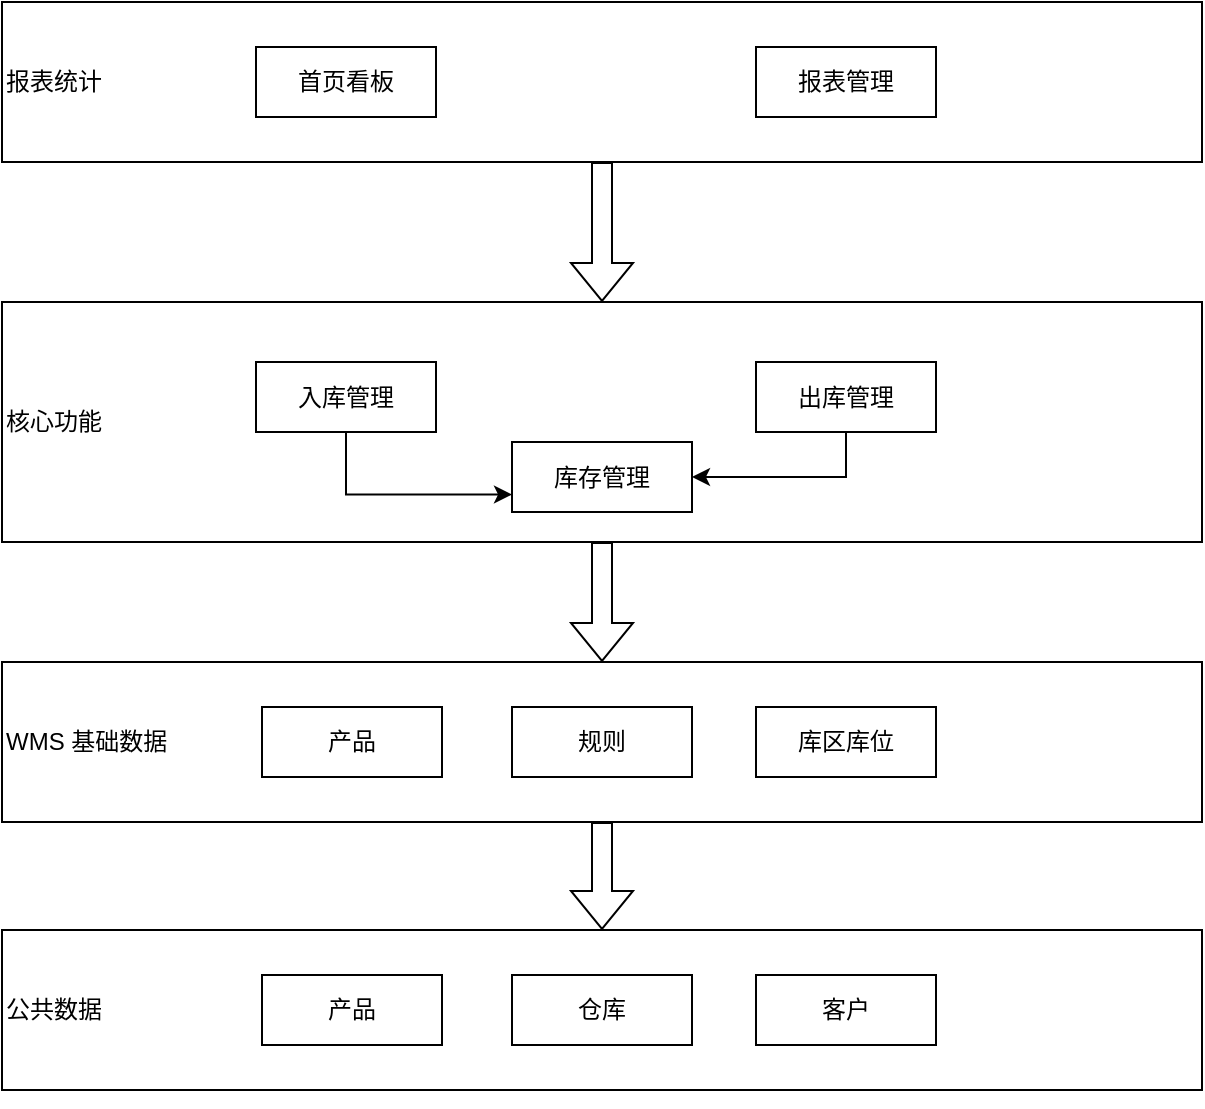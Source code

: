 <mxfile version="12.5.5" type="github" pages="5">
  <diagram id="C5RBs43oDa-KdzZeNtuy" name="main">
    <mxGraphModel dx="1373" dy="773" grid="0" gridSize="10" guides="1" tooltips="1" connect="1" arrows="1" fold="1" page="1" pageScale="1" pageWidth="827" pageHeight="1169" math="0" shadow="0">
      <root>
        <mxCell id="WIyWlLk6GJQsqaUBKTNV-0"/>
        <mxCell id="WIyWlLk6GJQsqaUBKTNV-1" parent="WIyWlLk6GJQsqaUBKTNV-0"/>
        <mxCell id="p2lohj0I56FqNKijgw4W-19" value="" style="group" parent="WIyWlLk6GJQsqaUBKTNV-1" vertex="1" connectable="0">
          <mxGeometry x="113" y="230" width="600" height="120" as="geometry"/>
        </mxCell>
        <mxCell id="p2lohj0I56FqNKijgw4W-8" value="&lt;span style=&quot;white-space: normal&quot;&gt;核心功能&lt;/span&gt;" style="rounded=0;whiteSpace=wrap;html=1;align=left;" parent="p2lohj0I56FqNKijgw4W-19" vertex="1">
          <mxGeometry width="600" height="120" as="geometry"/>
        </mxCell>
        <mxCell id="IpZOTP64NA2XFBKvStlP-2" style="edgeStyle=orthogonalEdgeStyle;rounded=0;orthogonalLoop=1;jettySize=auto;html=1;exitX=0.5;exitY=1;exitDx=0;exitDy=0;entryX=0;entryY=0.75;entryDx=0;entryDy=0;" parent="p2lohj0I56FqNKijgw4W-19" source="p2lohj0I56FqNKijgw4W-9" target="p2lohj0I56FqNKijgw4W-11" edge="1">
          <mxGeometry relative="1" as="geometry"/>
        </mxCell>
        <mxCell id="p2lohj0I56FqNKijgw4W-9" value="入库管理" style="rounded=0;whiteSpace=wrap;html=1;" parent="p2lohj0I56FqNKijgw4W-19" vertex="1">
          <mxGeometry x="127" y="30" width="90" height="35" as="geometry"/>
        </mxCell>
        <mxCell id="GnM0qBkE5uQE6rj0o33e-3" style="edgeStyle=orthogonalEdgeStyle;rounded=0;orthogonalLoop=1;jettySize=auto;html=1;exitX=0.5;exitY=1;exitDx=0;exitDy=0;entryX=1;entryY=0.5;entryDx=0;entryDy=0;" parent="p2lohj0I56FqNKijgw4W-19" source="p2lohj0I56FqNKijgw4W-10" target="p2lohj0I56FqNKijgw4W-11" edge="1">
          <mxGeometry relative="1" as="geometry"/>
        </mxCell>
        <mxCell id="p2lohj0I56FqNKijgw4W-10" value="出库管理" style="rounded=0;whiteSpace=wrap;html=1;" parent="p2lohj0I56FqNKijgw4W-19" vertex="1">
          <mxGeometry x="377" y="30" width="90" height="35" as="geometry"/>
        </mxCell>
        <mxCell id="p2lohj0I56FqNKijgw4W-11" value="库存管理" style="rounded=0;whiteSpace=wrap;html=1;" parent="p2lohj0I56FqNKijgw4W-19" vertex="1">
          <mxGeometry x="255" y="70" width="90" height="35" as="geometry"/>
        </mxCell>
        <mxCell id="wDsB2jIVfjci3oLpeVPu-2" value="" style="group" parent="WIyWlLk6GJQsqaUBKTNV-1" vertex="1" connectable="0">
          <mxGeometry x="113" y="410" width="600" height="80" as="geometry"/>
        </mxCell>
        <mxCell id="p2lohj0I56FqNKijgw4W-1" value="WMS 基础数据" style="rounded=0;whiteSpace=wrap;html=1;align=left;" parent="wDsB2jIVfjci3oLpeVPu-2" vertex="1">
          <mxGeometry width="600" height="80" as="geometry"/>
        </mxCell>
        <mxCell id="p2lohj0I56FqNKijgw4W-2" value="产品" style="rounded=0;whiteSpace=wrap;html=1;" parent="wDsB2jIVfjci3oLpeVPu-2" vertex="1">
          <mxGeometry x="130" y="22.5" width="90" height="35" as="geometry"/>
        </mxCell>
        <mxCell id="p2lohj0I56FqNKijgw4W-5" value="库区库位" style="rounded=0;whiteSpace=wrap;html=1;" parent="wDsB2jIVfjci3oLpeVPu-2" vertex="1">
          <mxGeometry x="377" y="22.5" width="90" height="35" as="geometry"/>
        </mxCell>
        <mxCell id="p2lohj0I56FqNKijgw4W-6" value="规则" style="rounded=0;whiteSpace=wrap;html=1;" parent="wDsB2jIVfjci3oLpeVPu-2" vertex="1">
          <mxGeometry x="255" y="22.5" width="90" height="35" as="geometry"/>
        </mxCell>
        <mxCell id="p2lohj0I56FqNKijgw4W-4" style="edgeStyle=orthogonalEdgeStyle;rounded=0;orthogonalLoop=1;jettySize=auto;html=1;exitX=0.5;exitY=1;exitDx=0;exitDy=0;" parent="wDsB2jIVfjci3oLpeVPu-2" source="p2lohj0I56FqNKijgw4W-1" target="p2lohj0I56FqNKijgw4W-1" edge="1">
          <mxGeometry relative="1" as="geometry"/>
        </mxCell>
        <mxCell id="wDsB2jIVfjci3oLpeVPu-3" value="" style="group;align=left;" parent="WIyWlLk6GJQsqaUBKTNV-1" vertex="1" connectable="0">
          <mxGeometry x="113" y="80" width="600" height="80" as="geometry"/>
        </mxCell>
        <mxCell id="p2lohj0I56FqNKijgw4W-12" value="报表统计" style="rounded=0;whiteSpace=wrap;html=1;align=left;" parent="wDsB2jIVfjci3oLpeVPu-3" vertex="1">
          <mxGeometry width="600" height="80" as="geometry"/>
        </mxCell>
        <mxCell id="p2lohj0I56FqNKijgw4W-15" value="首页看板" style="rounded=0;whiteSpace=wrap;html=1;" parent="wDsB2jIVfjci3oLpeVPu-3" vertex="1">
          <mxGeometry x="127" y="22.5" width="90" height="35" as="geometry"/>
        </mxCell>
        <mxCell id="p2lohj0I56FqNKijgw4W-17" value="报表管理" style="rounded=0;whiteSpace=wrap;html=1;" parent="wDsB2jIVfjci3oLpeVPu-3" vertex="1">
          <mxGeometry x="377" y="22.5" width="90" height="35" as="geometry"/>
        </mxCell>
        <mxCell id="IpZOTP64NA2XFBKvStlP-7" value="" style="group" parent="WIyWlLk6GJQsqaUBKTNV-1" vertex="1" connectable="0">
          <mxGeometry x="113" y="544" width="600" height="80" as="geometry"/>
        </mxCell>
        <mxCell id="IpZOTP64NA2XFBKvStlP-8" value="公共数据" style="rounded=0;whiteSpace=wrap;html=1;align=left;" parent="IpZOTP64NA2XFBKvStlP-7" vertex="1">
          <mxGeometry width="600" height="80" as="geometry"/>
        </mxCell>
        <mxCell id="IpZOTP64NA2XFBKvStlP-9" value="产品" style="rounded=0;whiteSpace=wrap;html=1;" parent="IpZOTP64NA2XFBKvStlP-7" vertex="1">
          <mxGeometry x="130" y="22.5" width="90" height="35" as="geometry"/>
        </mxCell>
        <mxCell id="IpZOTP64NA2XFBKvStlP-10" value="客户" style="rounded=0;whiteSpace=wrap;html=1;" parent="IpZOTP64NA2XFBKvStlP-7" vertex="1">
          <mxGeometry x="377" y="22.5" width="90" height="35" as="geometry"/>
        </mxCell>
        <mxCell id="IpZOTP64NA2XFBKvStlP-11" value="仓库" style="rounded=0;whiteSpace=wrap;html=1;" parent="IpZOTP64NA2XFBKvStlP-7" vertex="1">
          <mxGeometry x="255" y="22.5" width="90" height="35" as="geometry"/>
        </mxCell>
        <mxCell id="IpZOTP64NA2XFBKvStlP-12" style="edgeStyle=orthogonalEdgeStyle;rounded=0;orthogonalLoop=1;jettySize=auto;html=1;exitX=0.5;exitY=1;exitDx=0;exitDy=0;" parent="IpZOTP64NA2XFBKvStlP-7" source="IpZOTP64NA2XFBKvStlP-8" target="IpZOTP64NA2XFBKvStlP-8" edge="1">
          <mxGeometry relative="1" as="geometry"/>
        </mxCell>
        <mxCell id="GnM0qBkE5uQE6rj0o33e-0" style="edgeStyle=orthogonalEdgeStyle;shape=flexArrow;rounded=0;orthogonalLoop=1;jettySize=auto;html=1;exitX=0.5;exitY=1;exitDx=0;exitDy=0;entryX=0.5;entryY=0;entryDx=0;entryDy=0;" parent="WIyWlLk6GJQsqaUBKTNV-1" source="p2lohj0I56FqNKijgw4W-12" target="p2lohj0I56FqNKijgw4W-8" edge="1">
          <mxGeometry relative="1" as="geometry"/>
        </mxCell>
        <mxCell id="GnM0qBkE5uQE6rj0o33e-1" style="edgeStyle=orthogonalEdgeStyle;shape=flexArrow;rounded=0;orthogonalLoop=1;jettySize=auto;html=1;exitX=0.5;exitY=1;exitDx=0;exitDy=0;" parent="WIyWlLk6GJQsqaUBKTNV-1" source="p2lohj0I56FqNKijgw4W-8" target="p2lohj0I56FqNKijgw4W-1" edge="1">
          <mxGeometry relative="1" as="geometry"/>
        </mxCell>
        <mxCell id="GnM0qBkE5uQE6rj0o33e-2" style="edgeStyle=orthogonalEdgeStyle;shape=flexArrow;rounded=0;orthogonalLoop=1;jettySize=auto;html=1;exitX=0.5;exitY=1;exitDx=0;exitDy=0;entryX=0.5;entryY=0;entryDx=0;entryDy=0;" parent="WIyWlLk6GJQsqaUBKTNV-1" source="p2lohj0I56FqNKijgw4W-1" target="IpZOTP64NA2XFBKvStlP-8" edge="1">
          <mxGeometry relative="1" as="geometry"/>
        </mxCell>
      </root>
    </mxGraphModel>
  </diagram>
  <diagram id="_dmEQ2CWXWXBdNcIhgWX" name="库内管理">
    <mxGraphModel dx="1373" dy="807" grid="1" gridSize="10" guides="1" tooltips="1" connect="1" arrows="1" fold="1" page="1" pageScale="1" pageWidth="827" pageHeight="1169" math="0" shadow="0">
      <root>
        <mxCell id="AeVPsp2suv4CSkwsUDi--0"/>
        <mxCell id="AeVPsp2suv4CSkwsUDi--1" parent="AeVPsp2suv4CSkwsUDi--0"/>
        <mxCell id="XXgWKt4nKnaz3Ek82noA-0" style="edgeStyle=orthogonalEdgeStyle;rounded=0;orthogonalLoop=1;jettySize=auto;html=1;entryX=1;entryY=0.5;entryDx=0;entryDy=0;" parent="AeVPsp2suv4CSkwsUDi--1" source="c_K6qTn9qbhVAkiae-gx-0" target="c_K6qTn9qbhVAkiae-gx-3" edge="1">
          <mxGeometry relative="1" as="geometry"/>
        </mxCell>
        <mxCell id="XXgWKt4nKnaz3Ek82noA-1" value="收货时创建" style="text;html=1;align=center;verticalAlign=middle;resizable=0;points=[];labelBackgroundColor=#ffffff;" parent="XXgWKt4nKnaz3Ek82noA-0" vertex="1" connectable="0">
          <mxGeometry x="0.327" y="-1" relative="1" as="geometry">
            <mxPoint x="23" y="1" as="offset"/>
          </mxGeometry>
        </mxCell>
        <mxCell id="c_K6qTn9qbhVAkiae-gx-0" value="库存" style="rounded=0;whiteSpace=wrap;html=1;" parent="AeVPsp2suv4CSkwsUDi--1" vertex="1">
          <mxGeometry x="280" y="160" width="80" height="40" as="geometry"/>
        </mxCell>
        <mxCell id="c_K6qTn9qbhVAkiae-gx-6" value="盘点任务" style="edgeStyle=orthogonalEdgeStyle;rounded=0;orthogonalLoop=1;jettySize=auto;html=1;entryX=1;entryY=0.5;entryDx=0;entryDy=0;" parent="AeVPsp2suv4CSkwsUDi--1" source="c_K6qTn9qbhVAkiae-gx-1" target="c_K6qTn9qbhVAkiae-gx-0" edge="1">
          <mxGeometry relative="1" as="geometry"/>
        </mxCell>
        <mxCell id="c_K6qTn9qbhVAkiae-gx-1" value="盘点任务" style="rounded=0;whiteSpace=wrap;html=1;" parent="AeVPsp2suv4CSkwsUDi--1" vertex="1">
          <mxGeometry x="480" y="160" width="80" height="40" as="geometry"/>
        </mxCell>
        <mxCell id="c_K6qTn9qbhVAkiae-gx-3" value="入库" style="shape=process;whiteSpace=wrap;html=1;backgroundOutline=1;" parent="AeVPsp2suv4CSkwsUDi--1" vertex="1">
          <mxGeometry x="70" y="160" width="100" height="40" as="geometry"/>
        </mxCell>
        <mxCell id="c_K6qTn9qbhVAkiae-gx-8" style="edgeStyle=orthogonalEdgeStyle;rounded=0;orthogonalLoop=1;jettySize=auto;html=1;exitX=0;exitY=0.5;exitDx=0;exitDy=0;" parent="AeVPsp2suv4CSkwsUDi--1" source="c_K6qTn9qbhVAkiae-gx-7" target="c_K6qTn9qbhVAkiae-gx-0" edge="1">
          <mxGeometry relative="1" as="geometry"/>
        </mxCell>
        <mxCell id="c_K6qTn9qbhVAkiae-gx-7" value="库存调整单" style="rounded=0;whiteSpace=wrap;html=1;" parent="AeVPsp2suv4CSkwsUDi--1" vertex="1">
          <mxGeometry x="360" y="280" width="80" height="40" as="geometry"/>
        </mxCell>
      </root>
    </mxGraphModel>
  </diagram>
  <diagram id="MH7IzZj1xmB_xitSccpe" name="仓库">
    <mxGraphModel dx="1373" dy="807" grid="0" gridSize="10" guides="0" tooltips="0" connect="1" arrows="1" fold="1" page="1" pageScale="1" pageWidth="827" pageHeight="1169" math="0" shadow="0">
      <root>
        <mxCell id="59QUtNQ4SOPwAGU53SB5-0"/>
        <mxCell id="59QUtNQ4SOPwAGU53SB5-1" parent="59QUtNQ4SOPwAGU53SB5-0"/>
        <mxCell id="dOhIRANZ3TUlPWaGsXK6-0" value="" style="group" parent="59QUtNQ4SOPwAGU53SB5-1" vertex="1" connectable="0">
          <mxGeometry x="120" y="80" width="560" height="380" as="geometry"/>
        </mxCell>
        <mxCell id="59QUtNQ4SOPwAGU53SB5-2" value="" style="whiteSpace=wrap;html=1;aspect=fixed;" parent="dOhIRANZ3TUlPWaGsXK6-0" vertex="1">
          <mxGeometry x="80" width="380" height="380" as="geometry"/>
        </mxCell>
        <mxCell id="59QUtNQ4SOPwAGU53SB5-3" value="收货库位" style="rounded=0;whiteSpace=wrap;html=1;" parent="dOhIRANZ3TUlPWaGsXK6-0" vertex="1">
          <mxGeometry x="80" y="40" width="80" height="40" as="geometry"/>
        </mxCell>
        <mxCell id="59QUtNQ4SOPwAGU53SB5-10" style="edgeStyle=orthogonalEdgeStyle;rounded=0;orthogonalLoop=1;jettySize=auto;html=1;exitX=0;exitY=0.5;exitDx=0;exitDy=0;" parent="dOhIRANZ3TUlPWaGsXK6-0" source="59QUtNQ4SOPwAGU53SB5-4" edge="1">
          <mxGeometry relative="1" as="geometry">
            <mxPoint x="10" y="300" as="targetPoint"/>
          </mxGeometry>
        </mxCell>
        <mxCell id="59QUtNQ4SOPwAGU53SB5-14" value="出库" style="text;html=1;align=center;verticalAlign=middle;resizable=0;points=[];labelBackgroundColor=#ffffff;" parent="59QUtNQ4SOPwAGU53SB5-10" vertex="1" connectable="0">
          <mxGeometry x="-0.086" relative="1" as="geometry">
            <mxPoint as="offset"/>
          </mxGeometry>
        </mxCell>
        <mxCell id="59QUtNQ4SOPwAGU53SB5-4" value="出库库位" style="rounded=0;whiteSpace=wrap;html=1;" parent="dOhIRANZ3TUlPWaGsXK6-0" vertex="1">
          <mxGeometry x="80" y="280" width="80" height="40" as="geometry"/>
        </mxCell>
        <mxCell id="59QUtNQ4SOPwAGU53SB5-9" style="edgeStyle=orthogonalEdgeStyle;rounded=0;orthogonalLoop=1;jettySize=auto;html=1;exitX=0.5;exitY=1;exitDx=0;exitDy=0;entryX=0.5;entryY=0;entryDx=0;entryDy=0;" parent="dOhIRANZ3TUlPWaGsXK6-0" source="59QUtNQ4SOPwAGU53SB5-5" target="59QUtNQ4SOPwAGU53SB5-4" edge="1">
          <mxGeometry relative="1" as="geometry"/>
        </mxCell>
        <mxCell id="59QUtNQ4SOPwAGU53SB5-5" value="拣货库位" style="rounded=0;whiteSpace=wrap;html=1;" parent="dOhIRANZ3TUlPWaGsXK6-0" vertex="1">
          <mxGeometry x="80" y="210" width="80" height="40" as="geometry"/>
        </mxCell>
        <mxCell id="59QUtNQ4SOPwAGU53SB5-8" style="edgeStyle=orthogonalEdgeStyle;rounded=0;orthogonalLoop=1;jettySize=auto;html=1;exitX=0;exitY=0.5;exitDx=0;exitDy=0;entryX=0.5;entryY=0;entryDx=0;entryDy=0;" parent="dOhIRANZ3TUlPWaGsXK6-0" source="59QUtNQ4SOPwAGU53SB5-6" target="59QUtNQ4SOPwAGU53SB5-5" edge="1">
          <mxGeometry relative="1" as="geometry"/>
        </mxCell>
        <mxCell id="59QUtNQ4SOPwAGU53SB5-6" value="储货库位" style="rounded=0;whiteSpace=wrap;html=1;" parent="dOhIRANZ3TUlPWaGsXK6-0" vertex="1">
          <mxGeometry x="200" width="360" height="380" as="geometry"/>
        </mxCell>
        <mxCell id="59QUtNQ4SOPwAGU53SB5-7" style="edgeStyle=orthogonalEdgeStyle;rounded=0;orthogonalLoop=1;jettySize=auto;html=1;exitX=1;exitY=0.5;exitDx=0;exitDy=0;entryX=0;entryY=0.158;entryDx=0;entryDy=0;entryPerimeter=0;" parent="dOhIRANZ3TUlPWaGsXK6-0" source="59QUtNQ4SOPwAGU53SB5-3" target="59QUtNQ4SOPwAGU53SB5-6" edge="1">
          <mxGeometry relative="1" as="geometry"/>
        </mxCell>
        <mxCell id="59QUtNQ4SOPwAGU53SB5-12" style="edgeStyle=orthogonalEdgeStyle;rounded=0;orthogonalLoop=1;jettySize=auto;html=1;exitX=1;exitY=0.5;exitDx=0;exitDy=0;entryX=0;entryY=0.5;entryDx=0;entryDy=0;" parent="dOhIRANZ3TUlPWaGsXK6-0" target="59QUtNQ4SOPwAGU53SB5-3" edge="1">
          <mxGeometry relative="1" as="geometry">
            <mxPoint y="60" as="sourcePoint"/>
          </mxGeometry>
        </mxCell>
        <mxCell id="59QUtNQ4SOPwAGU53SB5-13" value="入库" style="text;html=1;align=center;verticalAlign=middle;resizable=0;points=[];labelBackgroundColor=#ffffff;" parent="59QUtNQ4SOPwAGU53SB5-12" vertex="1" connectable="0">
          <mxGeometry x="-0.025" y="4" relative="1" as="geometry">
            <mxPoint as="offset"/>
          </mxGeometry>
        </mxCell>
      </root>
    </mxGraphModel>
  </diagram>
  <diagram id="FK1v9UKUuv4saiX9IkXu" name="出库单状态">
    <mxGraphModel dx="1373" dy="807" grid="1" gridSize="10" guides="1" tooltips="1" connect="1" arrows="1" fold="1" page="1" pageScale="1" pageWidth="827" pageHeight="1169" math="0" shadow="0">
      <root>
        <mxCell id="r475LIMoSVZU1Vdwge1M-0"/>
        <mxCell id="r475LIMoSVZU1Vdwge1M-1" parent="r475LIMoSVZU1Vdwge1M-0"/>
        <mxCell id="r475LIMoSVZU1Vdwge1M-31" value="创建波次" style="edgeStyle=orthogonalEdgeStyle;rounded=0;orthogonalLoop=1;jettySize=auto;html=1;exitX=1;exitY=0.5;exitDx=0;exitDy=0;entryX=0;entryY=0.5;entryDx=0;entryDy=0;" parent="r475LIMoSVZU1Vdwge1M-1" source="r475LIMoSVZU1Vdwge1M-25" target="r475LIMoSVZU1Vdwge1M-26" edge="1">
          <mxGeometry relative="1" as="geometry"/>
        </mxCell>
        <mxCell id="r475LIMoSVZU1Vdwge1M-25" value="已创建" style="ellipse;whiteSpace=wrap;html=1;" parent="r475LIMoSVZU1Vdwge1M-1" vertex="1">
          <mxGeometry x="140" y="40" width="100" height="50" as="geometry"/>
        </mxCell>
        <mxCell id="r475LIMoSVZU1Vdwge1M-32" value="完成补货" style="edgeStyle=orthogonalEdgeStyle;rounded=0;orthogonalLoop=1;jettySize=auto;html=1;exitX=1;exitY=0.5;exitDx=0;exitDy=0;" parent="r475LIMoSVZU1Vdwge1M-1" source="r475LIMoSVZU1Vdwge1M-26" target="r475LIMoSVZU1Vdwge1M-27" edge="1">
          <mxGeometry relative="1" as="geometry"/>
        </mxCell>
        <mxCell id="r475LIMoSVZU1Vdwge1M-26" value="待补货" style="ellipse;whiteSpace=wrap;html=1;" parent="r475LIMoSVZU1Vdwge1M-1" vertex="1">
          <mxGeometry x="350" y="40" width="100" height="50" as="geometry"/>
        </mxCell>
        <mxCell id="r475LIMoSVZU1Vdwge1M-33" value="完成拣货" style="edgeStyle=orthogonalEdgeStyle;rounded=0;orthogonalLoop=1;jettySize=auto;html=1;exitX=0.5;exitY=1;exitDx=0;exitDy=0;entryX=0.5;entryY=0;entryDx=0;entryDy=0;" parent="r475LIMoSVZU1Vdwge1M-1" source="r475LIMoSVZU1Vdwge1M-27" target="r475LIMoSVZU1Vdwge1M-28" edge="1">
          <mxGeometry relative="1" as="geometry"/>
        </mxCell>
        <mxCell id="r475LIMoSVZU1Vdwge1M-27" value="待拣货" style="ellipse;whiteSpace=wrap;html=1;" parent="r475LIMoSVZU1Vdwge1M-1" vertex="1">
          <mxGeometry x="540" y="40" width="100" height="50" as="geometry"/>
        </mxCell>
        <mxCell id="r475LIMoSVZU1Vdwge1M-34" style="edgeStyle=orthogonalEdgeStyle;rounded=0;orthogonalLoop=1;jettySize=auto;html=1;exitX=0;exitY=0.5;exitDx=0;exitDy=0;" parent="r475LIMoSVZU1Vdwge1M-1" source="r475LIMoSVZU1Vdwge1M-28" target="r475LIMoSVZU1Vdwge1M-29" edge="1">
          <mxGeometry relative="1" as="geometry"/>
        </mxCell>
        <mxCell id="r475LIMoSVZU1Vdwge1M-36" value="提交复核" style="text;html=1;align=center;verticalAlign=middle;resizable=0;points=[];labelBackgroundColor=#ffffff;" parent="r475LIMoSVZU1Vdwge1M-34" vertex="1" connectable="0">
          <mxGeometry x="-0.156" y="-4" relative="1" as="geometry">
            <mxPoint as="offset"/>
          </mxGeometry>
        </mxCell>
        <mxCell id="r475LIMoSVZU1Vdwge1M-28" value="待复核" style="ellipse;whiteSpace=wrap;html=1;" parent="r475LIMoSVZU1Vdwge1M-1" vertex="1">
          <mxGeometry x="540" y="150" width="100" height="50" as="geometry"/>
        </mxCell>
        <mxCell id="r475LIMoSVZU1Vdwge1M-35" style="edgeStyle=orthogonalEdgeStyle;rounded=0;orthogonalLoop=1;jettySize=auto;html=1;exitX=0;exitY=0.5;exitDx=0;exitDy=0;entryX=1;entryY=0.5;entryDx=0;entryDy=0;" parent="r475LIMoSVZU1Vdwge1M-1" source="r475LIMoSVZU1Vdwge1M-29" target="r475LIMoSVZU1Vdwge1M-30" edge="1">
          <mxGeometry relative="1" as="geometry"/>
        </mxCell>
        <mxCell id="r475LIMoSVZU1Vdwge1M-40" value="提交出库" style="text;html=1;align=center;verticalAlign=middle;resizable=0;points=[];labelBackgroundColor=#ffffff;" parent="r475LIMoSVZU1Vdwge1M-35" vertex="1" connectable="0">
          <mxGeometry x="-0.073" y="-1" relative="1" as="geometry">
            <mxPoint as="offset"/>
          </mxGeometry>
        </mxCell>
        <mxCell id="r475LIMoSVZU1Vdwge1M-29" value="待出库" style="ellipse;whiteSpace=wrap;html=1;" parent="r475LIMoSVZU1Vdwge1M-1" vertex="1">
          <mxGeometry x="350" y="150" width="100" height="50" as="geometry"/>
        </mxCell>
        <mxCell id="r475LIMoSVZU1Vdwge1M-30" value="已出库" style="ellipse;whiteSpace=wrap;html=1;" parent="r475LIMoSVZU1Vdwge1M-1" vertex="1">
          <mxGeometry x="140" y="150" width="100" height="50" as="geometry"/>
        </mxCell>
      </root>
    </mxGraphModel>
  </diagram>
  <diagram id="FiDjSoAUOeOKGRWMWeUv" name="第 5 页">
    <mxGraphModel dx="1373" dy="773" grid="1" gridSize="10" guides="1" tooltips="1" connect="1" arrows="1" fold="1" page="1" pageScale="1" pageWidth="827" pageHeight="1169" math="0" shadow="0">
      <root>
        <mxCell id="VM5-nRnONVAdlqI0jS42-0"/>
        <mxCell id="VM5-nRnONVAdlqI0jS42-1" parent="VM5-nRnONVAdlqI0jS42-0"/>
        <mxCell id="VM5-nRnONVAdlqI0jS42-9" style="edgeStyle=orthogonalEdgeStyle;rounded=0;orthogonalLoop=1;jettySize=auto;html=1;exitX=0.75;exitY=1;exitDx=0;exitDy=0;" edge="1" parent="VM5-nRnONVAdlqI0jS42-1" source="VM5-nRnONVAdlqI0jS42-2" target="VM5-nRnONVAdlqI0jS42-5">
          <mxGeometry relative="1" as="geometry"/>
        </mxCell>
        <mxCell id="VM5-nRnONVAdlqI0jS42-12" style="edgeStyle=orthogonalEdgeStyle;rounded=0;orthogonalLoop=1;jettySize=auto;html=1;exitX=0.25;exitY=1;exitDx=0;exitDy=0;entryX=0.75;entryY=0;entryDx=0;entryDy=0;" edge="1" parent="VM5-nRnONVAdlqI0jS42-1" source="VM5-nRnONVAdlqI0jS42-2" target="VM5-nRnONVAdlqI0jS42-4">
          <mxGeometry relative="1" as="geometry"/>
        </mxCell>
        <mxCell id="VM5-nRnONVAdlqI0jS42-2" value="OMS" style="rounded=1;whiteSpace=wrap;html=1;" vertex="1" parent="VM5-nRnONVAdlqI0jS42-1">
          <mxGeometry x="320" y="30" width="320" height="60" as="geometry"/>
        </mxCell>
        <mxCell id="VM5-nRnONVAdlqI0jS42-10" style="edgeStyle=orthogonalEdgeStyle;rounded=0;orthogonalLoop=1;jettySize=auto;html=1;exitX=0.75;exitY=0;exitDx=0;exitDy=0;entryX=0.25;entryY=1;entryDx=0;entryDy=0;" edge="1" parent="VM5-nRnONVAdlqI0jS42-1" source="VM5-nRnONVAdlqI0jS42-4" target="VM5-nRnONVAdlqI0jS42-2">
          <mxGeometry relative="1" as="geometry"/>
        </mxCell>
        <mxCell id="VM5-nRnONVAdlqI0jS42-14" style="edgeStyle=orthogonalEdgeStyle;rounded=0;orthogonalLoop=1;jettySize=auto;html=1;exitX=1;exitY=0.5;exitDx=0;exitDy=0;entryX=0;entryY=0.5;entryDx=0;entryDy=0;" edge="1" parent="VM5-nRnONVAdlqI0jS42-1" source="VM5-nRnONVAdlqI0jS42-4" target="VM5-nRnONVAdlqI0jS42-5">
          <mxGeometry relative="1" as="geometry"/>
        </mxCell>
        <mxCell id="VM5-nRnONVAdlqI0jS42-18" style="edgeStyle=orthogonalEdgeStyle;rounded=0;orthogonalLoop=1;jettySize=auto;html=1;exitX=0.5;exitY=1;exitDx=0;exitDy=0;entryX=0.25;entryY=0;entryDx=0;entryDy=0;" edge="1" parent="VM5-nRnONVAdlqI0jS42-1" source="VM5-nRnONVAdlqI0jS42-4" target="VM5-nRnONVAdlqI0jS42-15">
          <mxGeometry relative="1" as="geometry"/>
        </mxCell>
        <mxCell id="VM5-nRnONVAdlqI0jS42-4" value="Flow" style="rounded=1;whiteSpace=wrap;html=1;" vertex="1" parent="VM5-nRnONVAdlqI0jS42-1">
          <mxGeometry x="310" y="200" width="120" height="60" as="geometry"/>
        </mxCell>
        <mxCell id="VM5-nRnONVAdlqI0jS42-17" style="edgeStyle=orthogonalEdgeStyle;rounded=0;orthogonalLoop=1;jettySize=auto;html=1;exitX=0.5;exitY=1;exitDx=0;exitDy=0;entryX=0.75;entryY=0;entryDx=0;entryDy=0;" edge="1" parent="VM5-nRnONVAdlqI0jS42-1" source="VM5-nRnONVAdlqI0jS42-5" target="VM5-nRnONVAdlqI0jS42-15">
          <mxGeometry relative="1" as="geometry"/>
        </mxCell>
        <mxCell id="VM5-nRnONVAdlqI0jS42-5" value="Stock" style="rounded=1;whiteSpace=wrap;html=1;" vertex="1" parent="VM5-nRnONVAdlqI0jS42-1">
          <mxGeometry x="500" y="200" width="120" height="60" as="geometry"/>
        </mxCell>
        <mxCell id="VM5-nRnONVAdlqI0jS42-15" value="Resource" style="rounded=1;whiteSpace=wrap;html=1;align=left;" vertex="1" parent="VM5-nRnONVAdlqI0jS42-1">
          <mxGeometry x="310" y="310" width="320" height="60" as="geometry"/>
        </mxCell>
      </root>
    </mxGraphModel>
  </diagram>
</mxfile>
